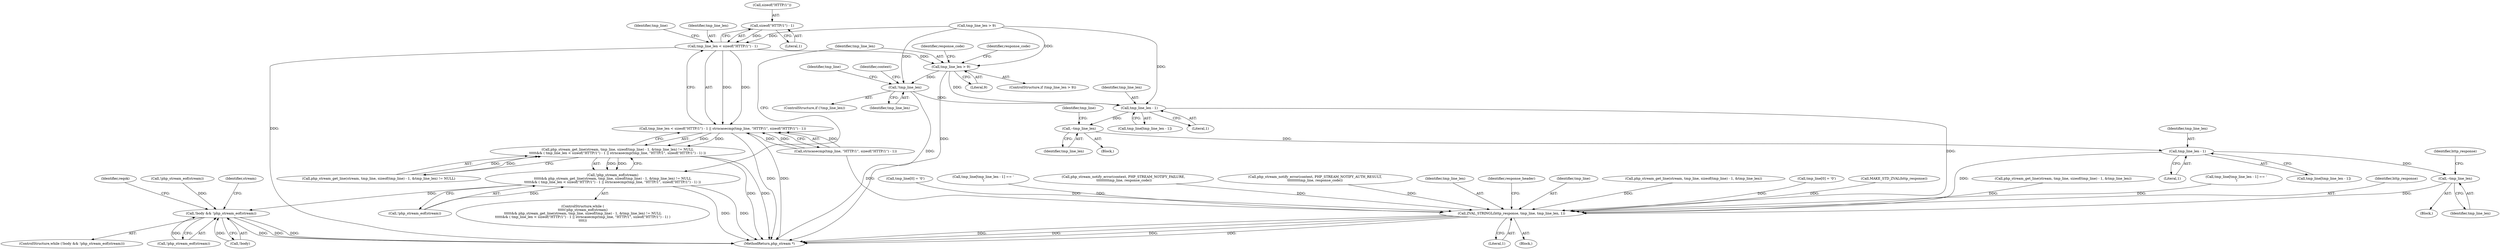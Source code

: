 digraph "0_php-src_523f230c831d7b33353203fa34aee4e92ac12bba@API" {
"1002523" [label="(Call,sizeof(\"HTTP/1\") - 1)"];
"1002521" [label="(Call,tmp_line_len < sizeof(\"HTTP/1\") - 1)"];
"1002520" [label="(Call,tmp_line_len < sizeof(\"HTTP/1\") - 1 || strncasecmp(tmp_line, \"HTTP/1\", sizeof(\"HTTP/1\") - 1))"];
"1002508" [label="(Call,php_stream_get_line(stream, tmp_line, sizeof(tmp_line) - 1, &tmp_line_len) != NULL\n\t\t\t\t\t&& ( tmp_line_len < sizeof(\"HTTP/1\") - 1 || strncasecmp(tmp_line, \"HTTP/1\", sizeof(\"HTTP/1\") - 1) ))"];
"1002504" [label="(Call,!php_stream_eof(stream)\n\t\t\t\t\t&& php_stream_get_line(stream, tmp_line, sizeof(tmp_line) - 1, &tmp_line_len) != NULL\n\t\t\t\t\t&& ( tmp_line_len < sizeof(\"HTTP/1\") - 1 || strncasecmp(tmp_line, \"HTTP/1\", sizeof(\"HTTP/1\") - 1) ))"];
"1002634" [label="(Call,!body && !php_stream_eof(stream))"];
"1002535" [label="(Call,tmp_line_len > 9)"];
"1002576" [label="(Call,!tmp_line_len)"];
"1002593" [label="(Call,tmp_line_len - 1)"];
"1002598" [label="(Call,--tmp_line_len)"];
"1002604" [label="(Call,tmp_line_len - 1)"];
"1002609" [label="(Call,--tmp_line_len)"];
"1002613" [label="(Call,ZVAL_STRINGL(http_response, tmp_line, tmp_line_len, 1))"];
"1002637" [label="(Call,!php_stream_eof(stream))"];
"1002568" [label="(Call,php_stream_notify_error(context, PHP_STREAM_NOTIFY_AUTH_RESULT,\n\t\t\t\t\t\t\t\ttmp_line, response_code))"];
"1002635" [label="(Call,!body)"];
"1002609" [label="(Call,--tmp_line_len)"];
"1002616" [label="(Identifier,tmp_line_len)"];
"1002603" [label="(Identifier,tmp_line)"];
"1002503" [label="(ControlStructure,while (\n\t\t\t\t\t!php_stream_eof(stream)\n\t\t\t\t\t&& php_stream_get_line(stream, tmp_line, sizeof(tmp_line) - 1, &tmp_line_len) != NULL\n\t\t\t\t\t&& ( tmp_line_len < sizeof(\"HTTP/1\") - 1 || strncasecmp(tmp_line, \"HTTP/1\", sizeof(\"HTTP/1\") - 1) )\n\t\t\t\t))"];
"1002620" [label="(Identifier,response_header)"];
"1002526" [label="(Literal,1)"];
"1002581" [label="(Identifier,tmp_line)"];
"1002527" [label="(Call,strncasecmp(tmp_line, \"HTTP/1\", sizeof(\"HTTP/1\") - 1))"];
"1002633" [label="(ControlStructure,while (!body && !php_stream_eof(stream)))"];
"1002524" [label="(Call,sizeof(\"HTTP/1\"))"];
"1002576" [label="(Call,!tmp_line_len)"];
"1002540" [label="(Identifier,response_code)"];
"1002615" [label="(Identifier,tmp_line)"];
"1002439" [label="(Call,php_stream_get_line(stream, tmp_line, sizeof(tmp_line) - 1, &tmp_line_len))"];
"1002509" [label="(Call,php_stream_get_line(stream, tmp_line, sizeof(tmp_line) - 1, &tmp_line_len) != NULL)"];
"1002432" [label="(Call,!php_stream_eof(stream))"];
"1002606" [label="(Literal,1)"];
"1002645" [label="(Identifier,stream)"];
"1002605" [label="(Identifier,tmp_line_len)"];
"1002579" [label="(Call,tmp_line[0] = '\0')"];
"1002528" [label="(Identifier,tmp_line)"];
"1003233" [label="(MethodReturn,php_stream *)"];
"1002508" [label="(Call,php_stream_get_line(stream, tmp_line, sizeof(tmp_line) - 1, &tmp_line_len) != NULL\n\t\t\t\t\t&& ( tmp_line_len < sizeof(\"HTTP/1\") - 1 || strncasecmp(tmp_line, \"HTTP/1\", sizeof(\"HTTP/1\") - 1) ))"];
"1002611" [label="(Call,MAKE_STD_ZVAL(http_response))"];
"1002510" [label="(Call,php_stream_get_line(stream, tmp_line, sizeof(tmp_line) - 1, &tmp_line_len))"];
"1002634" [label="(Call,!body && !php_stream_eof(stream))"];
"1002523" [label="(Call,sizeof(\"HTTP/1\") - 1)"];
"1002522" [label="(Identifier,tmp_line_len)"];
"1002536" [label="(Identifier,tmp_line_len)"];
"1002895" [label="(Identifier,reqok)"];
"1000289" [label="(Call,tmp_line[0] = '\0')"];
"1002521" [label="(Call,tmp_line_len < sizeof(\"HTTP/1\") - 1)"];
"1002534" [label="(ControlStructure,if (tmp_line_len > 9))"];
"1002575" [label="(ControlStructure,if (!tmp_line_len))"];
"1002602" [label="(Call,tmp_line[tmp_line_len - 1])"];
"1002590" [label="(Call,tmp_line[tmp_line_len - 1] == '\n')"];
"1002577" [label="(Identifier,tmp_line_len)"];
"1002612" [label="(Identifier,http_response)"];
"1002614" [label="(Identifier,http_response)"];
"1002593" [label="(Call,tmp_line_len - 1)"];
"1002535" [label="(Call,tmp_line_len > 9)"];
"1002505" [label="(Call,!php_stream_eof(stream))"];
"1002537" [label="(Literal,9)"];
"1002548" [label="(Identifier,response_code)"];
"1002452" [label="(Call,tmp_line_len > 9)"];
"1002601" [label="(Call,tmp_line[tmp_line_len - 1] == '\r')"];
"1002597" [label="(Block,)"];
"1002584" [label="(Call,php_stream_notify_error(context, PHP_STREAM_NOTIFY_FAILURE,\n \t\t\t\t\t\t\t\ttmp_line, response_code))"];
"1002608" [label="(Block,)"];
"1002617" [label="(Literal,1)"];
"1002591" [label="(Call,tmp_line[tmp_line_len - 1])"];
"1002449" [label="(Block,)"];
"1002594" [label="(Identifier,tmp_line_len)"];
"1002520" [label="(Call,tmp_line_len < sizeof(\"HTTP/1\") - 1 || strncasecmp(tmp_line, \"HTTP/1\", sizeof(\"HTTP/1\") - 1))"];
"1002613" [label="(Call,ZVAL_STRINGL(http_response, tmp_line, tmp_line_len, 1))"];
"1002599" [label="(Identifier,tmp_line_len)"];
"1002504" [label="(Call,!php_stream_eof(stream)\n\t\t\t\t\t&& php_stream_get_line(stream, tmp_line, sizeof(tmp_line) - 1, &tmp_line_len) != NULL\n\t\t\t\t\t&& ( tmp_line_len < sizeof(\"HTTP/1\") - 1 || strncasecmp(tmp_line, \"HTTP/1\", sizeof(\"HTTP/1\") - 1) ))"];
"1002595" [label="(Literal,1)"];
"1002598" [label="(Call,--tmp_line_len)"];
"1002585" [label="(Identifier,context)"];
"1002604" [label="(Call,tmp_line_len - 1)"];
"1002610" [label="(Identifier,tmp_line_len)"];
"1002523" -> "1002521"  [label="AST: "];
"1002523" -> "1002526"  [label="CFG: "];
"1002524" -> "1002523"  [label="AST: "];
"1002526" -> "1002523"  [label="AST: "];
"1002521" -> "1002523"  [label="CFG: "];
"1002523" -> "1002521"  [label="DDG: "];
"1002521" -> "1002520"  [label="AST: "];
"1002522" -> "1002521"  [label="AST: "];
"1002528" -> "1002521"  [label="CFG: "];
"1002520" -> "1002521"  [label="CFG: "];
"1002521" -> "1003233"  [label="DDG: "];
"1002521" -> "1002520"  [label="DDG: "];
"1002521" -> "1002520"  [label="DDG: "];
"1002452" -> "1002521"  [label="DDG: "];
"1002521" -> "1002535"  [label="DDG: "];
"1002520" -> "1002508"  [label="AST: "];
"1002520" -> "1002527"  [label="CFG: "];
"1002527" -> "1002520"  [label="AST: "];
"1002508" -> "1002520"  [label="CFG: "];
"1002520" -> "1003233"  [label="DDG: "];
"1002520" -> "1003233"  [label="DDG: "];
"1002520" -> "1002508"  [label="DDG: "];
"1002520" -> "1002508"  [label="DDG: "];
"1002527" -> "1002520"  [label="DDG: "];
"1002527" -> "1002520"  [label="DDG: "];
"1002527" -> "1002520"  [label="DDG: "];
"1002508" -> "1002504"  [label="AST: "];
"1002508" -> "1002509"  [label="CFG: "];
"1002509" -> "1002508"  [label="AST: "];
"1002504" -> "1002508"  [label="CFG: "];
"1002508" -> "1003233"  [label="DDG: "];
"1002508" -> "1003233"  [label="DDG: "];
"1002508" -> "1002504"  [label="DDG: "];
"1002508" -> "1002504"  [label="DDG: "];
"1002509" -> "1002508"  [label="DDG: "];
"1002509" -> "1002508"  [label="DDG: "];
"1002504" -> "1002503"  [label="AST: "];
"1002504" -> "1002505"  [label="CFG: "];
"1002505" -> "1002504"  [label="AST: "];
"1002536" -> "1002504"  [label="CFG: "];
"1002504" -> "1003233"  [label="DDG: "];
"1002504" -> "1003233"  [label="DDG: "];
"1002505" -> "1002504"  [label="DDG: "];
"1002504" -> "1002634"  [label="DDG: "];
"1002634" -> "1002633"  [label="AST: "];
"1002634" -> "1002635"  [label="CFG: "];
"1002634" -> "1002637"  [label="CFG: "];
"1002635" -> "1002634"  [label="AST: "];
"1002637" -> "1002634"  [label="AST: "];
"1002645" -> "1002634"  [label="CFG: "];
"1002895" -> "1002634"  [label="CFG: "];
"1002634" -> "1003233"  [label="DDG: "];
"1002634" -> "1003233"  [label="DDG: "];
"1002634" -> "1003233"  [label="DDG: "];
"1002635" -> "1002634"  [label="DDG: "];
"1002637" -> "1002634"  [label="DDG: "];
"1002432" -> "1002634"  [label="DDG: "];
"1002535" -> "1002534"  [label="AST: "];
"1002535" -> "1002537"  [label="CFG: "];
"1002536" -> "1002535"  [label="AST: "];
"1002537" -> "1002535"  [label="AST: "];
"1002540" -> "1002535"  [label="CFG: "];
"1002548" -> "1002535"  [label="CFG: "];
"1002535" -> "1003233"  [label="DDG: "];
"1002452" -> "1002535"  [label="DDG: "];
"1002535" -> "1002576"  [label="DDG: "];
"1002535" -> "1002593"  [label="DDG: "];
"1002576" -> "1002575"  [label="AST: "];
"1002576" -> "1002577"  [label="CFG: "];
"1002577" -> "1002576"  [label="AST: "];
"1002581" -> "1002576"  [label="CFG: "];
"1002585" -> "1002576"  [label="CFG: "];
"1002576" -> "1003233"  [label="DDG: "];
"1002452" -> "1002576"  [label="DDG: "];
"1002576" -> "1002593"  [label="DDG: "];
"1002593" -> "1002591"  [label="AST: "];
"1002593" -> "1002595"  [label="CFG: "];
"1002594" -> "1002593"  [label="AST: "];
"1002595" -> "1002593"  [label="AST: "];
"1002591" -> "1002593"  [label="CFG: "];
"1002452" -> "1002593"  [label="DDG: "];
"1002593" -> "1002598"  [label="DDG: "];
"1002593" -> "1002613"  [label="DDG: "];
"1002598" -> "1002597"  [label="AST: "];
"1002598" -> "1002599"  [label="CFG: "];
"1002599" -> "1002598"  [label="AST: "];
"1002603" -> "1002598"  [label="CFG: "];
"1002598" -> "1002604"  [label="DDG: "];
"1002604" -> "1002602"  [label="AST: "];
"1002604" -> "1002606"  [label="CFG: "];
"1002605" -> "1002604"  [label="AST: "];
"1002606" -> "1002604"  [label="AST: "];
"1002602" -> "1002604"  [label="CFG: "];
"1002604" -> "1002609"  [label="DDG: "];
"1002604" -> "1002613"  [label="DDG: "];
"1002609" -> "1002608"  [label="AST: "];
"1002609" -> "1002610"  [label="CFG: "];
"1002610" -> "1002609"  [label="AST: "];
"1002612" -> "1002609"  [label="CFG: "];
"1002609" -> "1002613"  [label="DDG: "];
"1002613" -> "1002449"  [label="AST: "];
"1002613" -> "1002617"  [label="CFG: "];
"1002614" -> "1002613"  [label="AST: "];
"1002615" -> "1002613"  [label="AST: "];
"1002616" -> "1002613"  [label="AST: "];
"1002617" -> "1002613"  [label="AST: "];
"1002620" -> "1002613"  [label="CFG: "];
"1002613" -> "1003233"  [label="DDG: "];
"1002613" -> "1003233"  [label="DDG: "];
"1002613" -> "1003233"  [label="DDG: "];
"1002613" -> "1003233"  [label="DDG: "];
"1002611" -> "1002613"  [label="DDG: "];
"1002439" -> "1002613"  [label="DDG: "];
"1002579" -> "1002613"  [label="DDG: "];
"1002584" -> "1002613"  [label="DDG: "];
"1000289" -> "1002613"  [label="DDG: "];
"1002590" -> "1002613"  [label="DDG: "];
"1002510" -> "1002613"  [label="DDG: "];
"1002527" -> "1002613"  [label="DDG: "];
"1002601" -> "1002613"  [label="DDG: "];
"1002568" -> "1002613"  [label="DDG: "];
}
